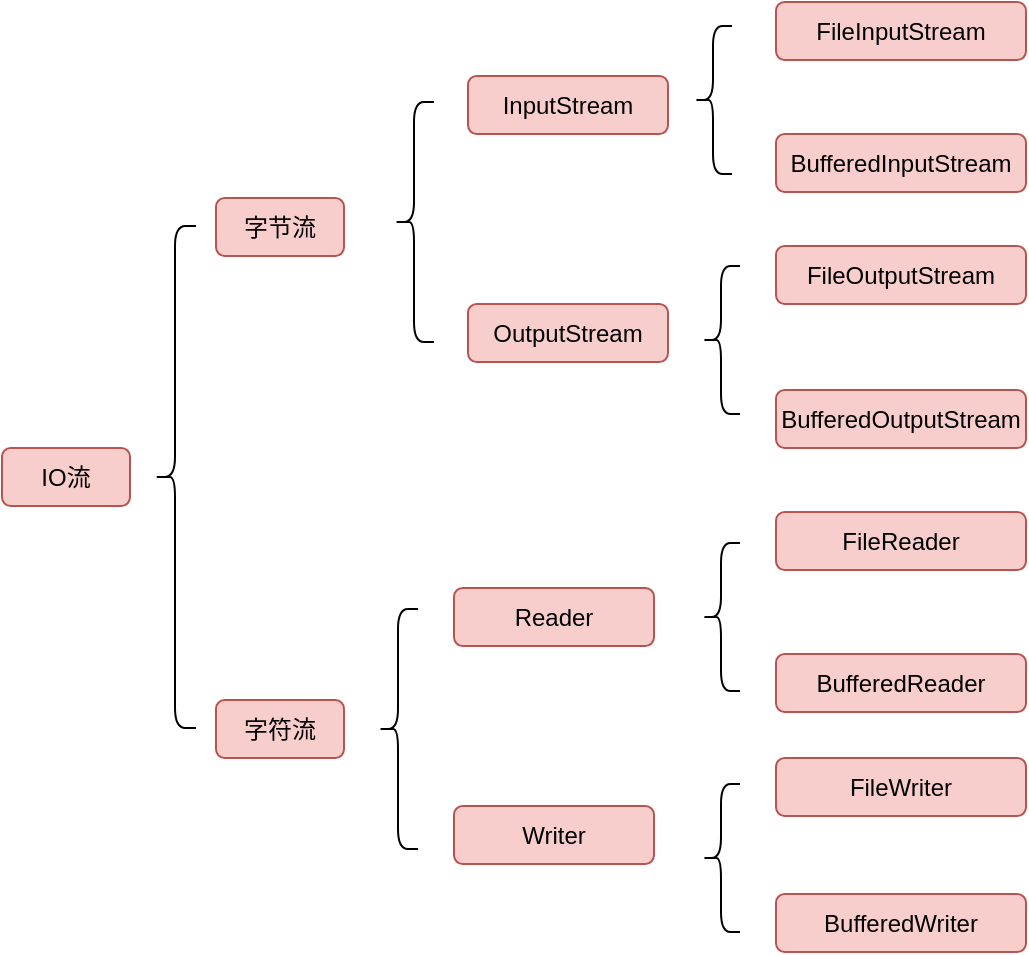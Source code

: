 <mxfile version="24.2.8" type="github">
  <diagram name="第 1 页" id="5Z2ohZtQrNZ-FupGpOf5">
    <mxGraphModel dx="1149" dy="674" grid="0" gridSize="10" guides="1" tooltips="1" connect="1" arrows="1" fold="1" page="1" pageScale="1" pageWidth="827" pageHeight="1169" math="0" shadow="0">
      <root>
        <mxCell id="0" />
        <mxCell id="1" parent="0" />
        <mxCell id="4CtgWXlGkwE0zDuLuQCC-2" value="" style="shape=curlyBracket;whiteSpace=wrap;html=1;rounded=1;labelPosition=left;verticalLabelPosition=middle;align=right;verticalAlign=middle;" vertex="1" parent="1">
          <mxGeometry x="210" y="118" width="21" height="251" as="geometry" />
        </mxCell>
        <mxCell id="4CtgWXlGkwE0zDuLuQCC-3" value="IO流" style="rounded=1;whiteSpace=wrap;html=1;fillColor=#f8cecc;strokeColor=#b85450;" vertex="1" parent="1">
          <mxGeometry x="134" y="229" width="64" height="29" as="geometry" />
        </mxCell>
        <mxCell id="4CtgWXlGkwE0zDuLuQCC-4" value="字节流" style="rounded=1;whiteSpace=wrap;html=1;fillColor=#f8cecc;strokeColor=#b85450;" vertex="1" parent="1">
          <mxGeometry x="241" y="104" width="64" height="29" as="geometry" />
        </mxCell>
        <mxCell id="4CtgWXlGkwE0zDuLuQCC-5" value="字符流" style="rounded=1;whiteSpace=wrap;html=1;fillColor=#f8cecc;strokeColor=#b85450;" vertex="1" parent="1">
          <mxGeometry x="241" y="355" width="64" height="29" as="geometry" />
        </mxCell>
        <mxCell id="4CtgWXlGkwE0zDuLuQCC-6" value="" style="shape=curlyBracket;whiteSpace=wrap;html=1;rounded=1;labelPosition=left;verticalLabelPosition=middle;align=right;verticalAlign=middle;" vertex="1" parent="1">
          <mxGeometry x="330" y="56" width="20" height="120" as="geometry" />
        </mxCell>
        <mxCell id="4CtgWXlGkwE0zDuLuQCC-7" value="" style="shape=curlyBracket;whiteSpace=wrap;html=1;rounded=1;labelPosition=left;verticalLabelPosition=middle;align=right;verticalAlign=middle;" vertex="1" parent="1">
          <mxGeometry x="322" y="309.5" width="20" height="120" as="geometry" />
        </mxCell>
        <mxCell id="4CtgWXlGkwE0zDuLuQCC-8" value="InputStream" style="rounded=1;whiteSpace=wrap;html=1;fillColor=#f8cecc;strokeColor=#b85450;" vertex="1" parent="1">
          <mxGeometry x="367" y="43" width="100" height="29" as="geometry" />
        </mxCell>
        <mxCell id="4CtgWXlGkwE0zDuLuQCC-9" value="OutputStream" style="rounded=1;whiteSpace=wrap;html=1;fillColor=#f8cecc;strokeColor=#b85450;" vertex="1" parent="1">
          <mxGeometry x="367" y="157" width="100" height="29" as="geometry" />
        </mxCell>
        <mxCell id="4CtgWXlGkwE0zDuLuQCC-10" value="Reader" style="rounded=1;whiteSpace=wrap;html=1;fillColor=#f8cecc;strokeColor=#b85450;" vertex="1" parent="1">
          <mxGeometry x="360" y="299" width="100" height="29" as="geometry" />
        </mxCell>
        <mxCell id="4CtgWXlGkwE0zDuLuQCC-11" value="Writer" style="rounded=1;whiteSpace=wrap;html=1;fillColor=#f8cecc;strokeColor=#b85450;" vertex="1" parent="1">
          <mxGeometry x="360" y="408" width="100" height="29" as="geometry" />
        </mxCell>
        <mxCell id="4CtgWXlGkwE0zDuLuQCC-12" value="" style="shape=curlyBracket;whiteSpace=wrap;html=1;rounded=1;labelPosition=left;verticalLabelPosition=middle;align=right;verticalAlign=middle;" vertex="1" parent="1">
          <mxGeometry x="480" y="18" width="19" height="74" as="geometry" />
        </mxCell>
        <mxCell id="4CtgWXlGkwE0zDuLuQCC-18" value="FileInputStream" style="rounded=1;whiteSpace=wrap;html=1;fillColor=#f8cecc;strokeColor=#b85450;" vertex="1" parent="1">
          <mxGeometry x="521" y="6" width="125" height="29" as="geometry" />
        </mxCell>
        <mxCell id="4CtgWXlGkwE0zDuLuQCC-19" value="BufferedInputStream" style="rounded=1;whiteSpace=wrap;html=1;fillColor=#f8cecc;strokeColor=#b85450;" vertex="1" parent="1">
          <mxGeometry x="521" y="72" width="125" height="29" as="geometry" />
        </mxCell>
        <mxCell id="4CtgWXlGkwE0zDuLuQCC-20" value="" style="shape=curlyBracket;whiteSpace=wrap;html=1;rounded=1;labelPosition=left;verticalLabelPosition=middle;align=right;verticalAlign=middle;" vertex="1" parent="1">
          <mxGeometry x="484" y="138" width="19" height="74" as="geometry" />
        </mxCell>
        <mxCell id="4CtgWXlGkwE0zDuLuQCC-21" value="" style="shape=curlyBracket;whiteSpace=wrap;html=1;rounded=1;labelPosition=left;verticalLabelPosition=middle;align=right;verticalAlign=middle;" vertex="1" parent="1">
          <mxGeometry x="484" y="276.5" width="19" height="74" as="geometry" />
        </mxCell>
        <mxCell id="4CtgWXlGkwE0zDuLuQCC-22" value="" style="shape=curlyBracket;whiteSpace=wrap;html=1;rounded=1;labelPosition=left;verticalLabelPosition=middle;align=right;verticalAlign=middle;" vertex="1" parent="1">
          <mxGeometry x="484" y="397" width="19" height="74" as="geometry" />
        </mxCell>
        <mxCell id="4CtgWXlGkwE0zDuLuQCC-23" value="FileOutputStream" style="rounded=1;whiteSpace=wrap;html=1;fillColor=#f8cecc;strokeColor=#b85450;" vertex="1" parent="1">
          <mxGeometry x="521" y="128" width="125" height="29" as="geometry" />
        </mxCell>
        <mxCell id="4CtgWXlGkwE0zDuLuQCC-24" value="BufferedOutputStream" style="rounded=1;whiteSpace=wrap;html=1;fillColor=#f8cecc;strokeColor=#b85450;" vertex="1" parent="1">
          <mxGeometry x="521" y="200" width="125" height="29" as="geometry" />
        </mxCell>
        <mxCell id="4CtgWXlGkwE0zDuLuQCC-25" value="FileReader" style="rounded=1;whiteSpace=wrap;html=1;fillColor=#f8cecc;strokeColor=#b85450;" vertex="1" parent="1">
          <mxGeometry x="521" y="261" width="125" height="29" as="geometry" />
        </mxCell>
        <mxCell id="4CtgWXlGkwE0zDuLuQCC-26" value="FileWriter" style="rounded=1;whiteSpace=wrap;html=1;fillColor=#f8cecc;strokeColor=#b85450;" vertex="1" parent="1">
          <mxGeometry x="521" y="384" width="125" height="29" as="geometry" />
        </mxCell>
        <mxCell id="4CtgWXlGkwE0zDuLuQCC-27" value="BufferedReader" style="rounded=1;whiteSpace=wrap;html=1;fillColor=#f8cecc;strokeColor=#b85450;" vertex="1" parent="1">
          <mxGeometry x="521" y="332" width="125" height="29" as="geometry" />
        </mxCell>
        <mxCell id="4CtgWXlGkwE0zDuLuQCC-28" value="BufferedWriter" style="rounded=1;whiteSpace=wrap;html=1;fillColor=#f8cecc;strokeColor=#b85450;" vertex="1" parent="1">
          <mxGeometry x="521" y="452" width="125" height="29" as="geometry" />
        </mxCell>
      </root>
    </mxGraphModel>
  </diagram>
</mxfile>

